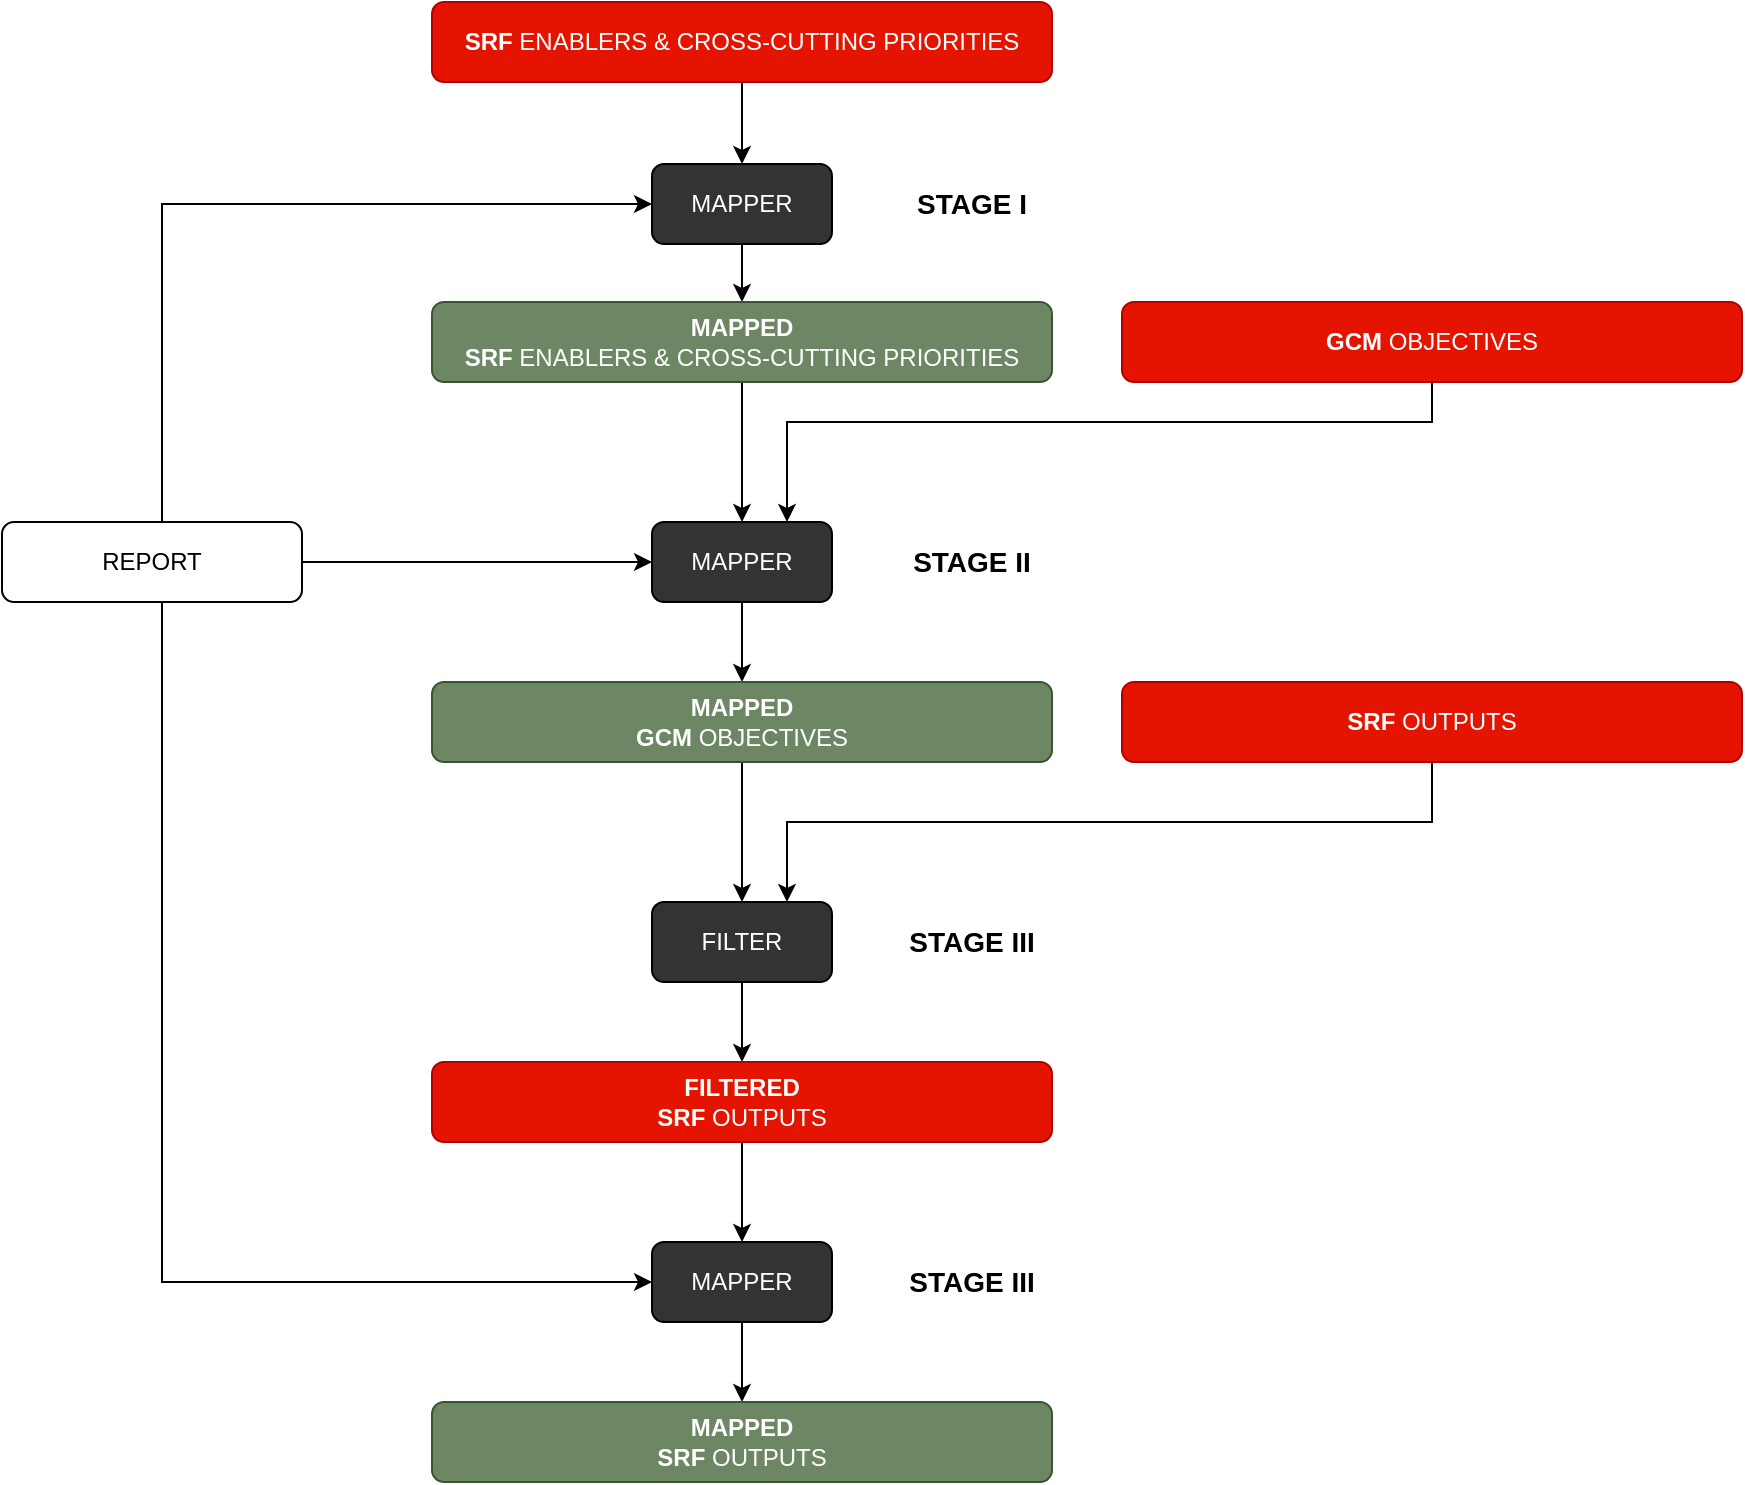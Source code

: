 <mxfile version="28.2.3">
  <diagram name="Page-1" id="ZD2e53hpPxt1llyhInkw">
    <mxGraphModel dx="946" dy="732" grid="1" gridSize="10" guides="1" tooltips="1" connect="1" arrows="1" fold="1" page="1" pageScale="1" pageWidth="827" pageHeight="1169" math="0" shadow="0">
      <root>
        <mxCell id="0" />
        <mxCell id="1" parent="0" />
        <mxCell id="49SL4o2bY1ENpGHKqDp4-5" value="&lt;b&gt;&lt;font style=&quot;font-size: 14px;&quot;&gt;STAGE I&lt;br&gt;&lt;/font&gt;&lt;/b&gt;" style="text;html=1;align=center;verticalAlign=middle;whiteSpace=wrap;rounded=0;" parent="1" vertex="1">
          <mxGeometry x="460" y="276" width="130" height="30" as="geometry" />
        </mxCell>
        <mxCell id="49SL4o2bY1ENpGHKqDp4-95" style="edgeStyle=orthogonalEdgeStyle;rounded=0;orthogonalLoop=1;jettySize=auto;html=1;" parent="1" source="49SL4o2bY1ENpGHKqDp4-30" target="49SL4o2bY1ENpGHKqDp4-94" edge="1">
          <mxGeometry relative="1" as="geometry" />
        </mxCell>
        <mxCell id="49SL4o2bY1ENpGHKqDp4-30" value="MAPPER" style="rounded=1;whiteSpace=wrap;html=1;fillColor=#333333;fontColor=#FFFFFF;" parent="1" vertex="1">
          <mxGeometry x="365" y="271" width="90" height="40" as="geometry" />
        </mxCell>
        <mxCell id="49SL4o2bY1ENpGHKqDp4-88" style="edgeStyle=orthogonalEdgeStyle;rounded=0;orthogonalLoop=1;jettySize=auto;html=1;entryX=0.5;entryY=0;entryDx=0;entryDy=0;" parent="1" source="49SL4o2bY1ENpGHKqDp4-48" target="49SL4o2bY1ENpGHKqDp4-30" edge="1">
          <mxGeometry relative="1" as="geometry" />
        </mxCell>
        <mxCell id="49SL4o2bY1ENpGHKqDp4-48" value="&lt;b&gt;SRF&lt;/b&gt; ENABLERS &amp;amp; CROSS-CUTTING PRIORITIES" style="rounded=1;whiteSpace=wrap;html=1;fillColor=#e51400;fontColor=#ffffff;strokeColor=#B20000;" parent="1" vertex="1">
          <mxGeometry x="255" y="190" width="310" height="40" as="geometry" />
        </mxCell>
        <mxCell id="49SL4o2bY1ENpGHKqDp4-102" style="edgeStyle=orthogonalEdgeStyle;rounded=0;orthogonalLoop=1;jettySize=auto;html=1;entryX=0.75;entryY=0;entryDx=0;entryDy=0;" parent="1" source="49SL4o2bY1ENpGHKqDp4-49" target="49SL4o2bY1ENpGHKqDp4-87" edge="1">
          <mxGeometry relative="1" as="geometry">
            <Array as="points">
              <mxPoint x="755" y="600" />
              <mxPoint x="433" y="600" />
            </Array>
          </mxGeometry>
        </mxCell>
        <mxCell id="49SL4o2bY1ENpGHKqDp4-49" value="&lt;b&gt;SRF &lt;/b&gt;OUTPUTS" style="rounded=1;whiteSpace=wrap;html=1;fillColor=#e51400;fontColor=#ffffff;strokeColor=#B20000;" parent="1" vertex="1">
          <mxGeometry x="600" y="530" width="310" height="40" as="geometry" />
        </mxCell>
        <mxCell id="49SL4o2bY1ENpGHKqDp4-97" style="edgeStyle=orthogonalEdgeStyle;rounded=0;orthogonalLoop=1;jettySize=auto;html=1;entryX=0.75;entryY=0;entryDx=0;entryDy=0;" parent="1" source="49SL4o2bY1ENpGHKqDp4-60" target="49SL4o2bY1ENpGHKqDp4-86" edge="1">
          <mxGeometry relative="1" as="geometry">
            <Array as="points">
              <mxPoint x="755" y="400" />
              <mxPoint x="433" y="400" />
            </Array>
          </mxGeometry>
        </mxCell>
        <mxCell id="49SL4o2bY1ENpGHKqDp4-60" value="&lt;b&gt;GCM &lt;/b&gt;OBJECTIVES" style="rounded=1;whiteSpace=wrap;html=1;fillColor=#e51400;fontColor=#ffffff;strokeColor=#B20000;" parent="1" vertex="1">
          <mxGeometry x="600" y="340" width="310" height="40" as="geometry" />
        </mxCell>
        <mxCell id="49SL4o2bY1ENpGHKqDp4-108" style="edgeStyle=orthogonalEdgeStyle;rounded=0;orthogonalLoop=1;jettySize=auto;html=1;entryX=0.5;entryY=0;entryDx=0;entryDy=0;" parent="1" source="49SL4o2bY1ENpGHKqDp4-85" target="49SL4o2bY1ENpGHKqDp4-107" edge="1">
          <mxGeometry relative="1" as="geometry" />
        </mxCell>
        <mxCell id="49SL4o2bY1ENpGHKqDp4-85" value="MAPPER" style="rounded=1;whiteSpace=wrap;html=1;fillColor=#333333;fontColor=#FFFFFF;" parent="1" vertex="1">
          <mxGeometry x="365" y="810" width="90" height="40" as="geometry" />
        </mxCell>
        <mxCell id="49SL4o2bY1ENpGHKqDp4-99" style="edgeStyle=orthogonalEdgeStyle;rounded=0;orthogonalLoop=1;jettySize=auto;html=1;" parent="1" source="49SL4o2bY1ENpGHKqDp4-86" target="49SL4o2bY1ENpGHKqDp4-98" edge="1">
          <mxGeometry relative="1" as="geometry" />
        </mxCell>
        <mxCell id="49SL4o2bY1ENpGHKqDp4-86" value="MAPPER" style="rounded=1;whiteSpace=wrap;html=1;fillColor=#333333;fontColor=#FFFFFF;" parent="1" vertex="1">
          <mxGeometry x="365" y="450" width="90" height="40" as="geometry" />
        </mxCell>
        <mxCell id="49SL4o2bY1ENpGHKqDp4-105" style="edgeStyle=orthogonalEdgeStyle;rounded=0;orthogonalLoop=1;jettySize=auto;html=1;entryX=0.5;entryY=0;entryDx=0;entryDy=0;" parent="1" source="49SL4o2bY1ENpGHKqDp4-87" target="49SL4o2bY1ENpGHKqDp4-103" edge="1">
          <mxGeometry relative="1" as="geometry" />
        </mxCell>
        <mxCell id="49SL4o2bY1ENpGHKqDp4-87" value="FILTER" style="rounded=1;whiteSpace=wrap;html=1;fillColor=#333333;fontColor=#FFFFFF;" parent="1" vertex="1">
          <mxGeometry x="365" y="640" width="90" height="40" as="geometry" />
        </mxCell>
        <mxCell id="49SL4o2bY1ENpGHKqDp4-109" style="edgeStyle=orthogonalEdgeStyle;rounded=0;orthogonalLoop=1;jettySize=auto;html=1;entryX=0;entryY=0.5;entryDx=0;entryDy=0;" parent="1" source="49SL4o2bY1ENpGHKqDp4-29" target="49SL4o2bY1ENpGHKqDp4-30" edge="1">
          <mxGeometry relative="1" as="geometry">
            <Array as="points">
              <mxPoint x="120" y="291" />
            </Array>
          </mxGeometry>
        </mxCell>
        <mxCell id="49SL4o2bY1ENpGHKqDp4-110" style="edgeStyle=orthogonalEdgeStyle;rounded=0;orthogonalLoop=1;jettySize=auto;html=1;exitX=0.75;exitY=0;exitDx=0;exitDy=0;entryX=0;entryY=0.5;entryDx=0;entryDy=0;" parent="1" source="49SL4o2bY1ENpGHKqDp4-29" target="49SL4o2bY1ENpGHKqDp4-86" edge="1">
          <mxGeometry relative="1" as="geometry">
            <Array as="points">
              <mxPoint x="153" y="470" />
            </Array>
          </mxGeometry>
        </mxCell>
        <mxCell id="49SL4o2bY1ENpGHKqDp4-111" style="edgeStyle=orthogonalEdgeStyle;rounded=0;orthogonalLoop=1;jettySize=auto;html=1;exitX=0.75;exitY=1;exitDx=0;exitDy=0;entryX=0;entryY=0.5;entryDx=0;entryDy=0;" parent="1" source="49SL4o2bY1ENpGHKqDp4-29" target="49SL4o2bY1ENpGHKqDp4-85" edge="1">
          <mxGeometry relative="1" as="geometry">
            <Array as="points">
              <mxPoint x="120" y="490" />
              <mxPoint x="120" y="830" />
            </Array>
          </mxGeometry>
        </mxCell>
        <mxCell id="49SL4o2bY1ENpGHKqDp4-29" value="REPORT" style="rounded=1;whiteSpace=wrap;html=1;" parent="1" vertex="1">
          <mxGeometry x="40" y="450" width="150" height="40" as="geometry" />
        </mxCell>
        <mxCell id="49SL4o2bY1ENpGHKqDp4-96" style="edgeStyle=orthogonalEdgeStyle;rounded=0;orthogonalLoop=1;jettySize=auto;html=1;entryX=0.5;entryY=0;entryDx=0;entryDy=0;" parent="1" source="49SL4o2bY1ENpGHKqDp4-94" target="49SL4o2bY1ENpGHKqDp4-86" edge="1">
          <mxGeometry relative="1" as="geometry" />
        </mxCell>
        <mxCell id="49SL4o2bY1ENpGHKqDp4-94" value="&lt;div&gt;&lt;b&gt;MAPPED&lt;/b&gt;&lt;/div&gt;&lt;b&gt;SRF&lt;/b&gt; ENABLERS &amp;amp; CROSS-CUTTING PRIORITIES" style="rounded=1;whiteSpace=wrap;html=1;fillColor=#6d8764;fontColor=#ffffff;strokeColor=#3A5431;" parent="1" vertex="1">
          <mxGeometry x="255" y="340" width="310" height="40" as="geometry" />
        </mxCell>
        <mxCell id="49SL4o2bY1ENpGHKqDp4-100" style="edgeStyle=orthogonalEdgeStyle;rounded=0;orthogonalLoop=1;jettySize=auto;html=1;" parent="1" source="49SL4o2bY1ENpGHKqDp4-98" target="49SL4o2bY1ENpGHKqDp4-87" edge="1">
          <mxGeometry relative="1" as="geometry" />
        </mxCell>
        <mxCell id="49SL4o2bY1ENpGHKqDp4-98" value="&lt;b&gt;MAPPED&lt;br&gt;GCM &lt;/b&gt;OBJECTIVES" style="rounded=1;whiteSpace=wrap;html=1;fillColor=#6d8764;fontColor=#ffffff;strokeColor=#3A5431;" parent="1" vertex="1">
          <mxGeometry x="255" y="530" width="310" height="40" as="geometry" />
        </mxCell>
        <mxCell id="49SL4o2bY1ENpGHKqDp4-106" style="edgeStyle=orthogonalEdgeStyle;rounded=0;orthogonalLoop=1;jettySize=auto;html=1;entryX=0.5;entryY=0;entryDx=0;entryDy=0;" parent="1" source="49SL4o2bY1ENpGHKqDp4-103" target="49SL4o2bY1ENpGHKqDp4-85" edge="1">
          <mxGeometry relative="1" as="geometry" />
        </mxCell>
        <mxCell id="49SL4o2bY1ENpGHKqDp4-103" value="&lt;b&gt;FILTERED&lt;/b&gt;&lt;div&gt;&lt;b&gt;SRF &lt;/b&gt;OUTPUTS&lt;/div&gt;" style="rounded=1;whiteSpace=wrap;html=1;fillColor=#e51400;fontColor=#ffffff;strokeColor=#B20000;" parent="1" vertex="1">
          <mxGeometry x="255" y="720" width="310" height="40" as="geometry" />
        </mxCell>
        <mxCell id="49SL4o2bY1ENpGHKqDp4-107" value="&lt;b&gt;MAPPED&lt;/b&gt;&lt;div&gt;&lt;b&gt;SRF &lt;/b&gt;OUTPUTS&lt;/div&gt;" style="rounded=1;whiteSpace=wrap;html=1;fillColor=#6d8764;fontColor=#ffffff;strokeColor=#3A5431;" parent="1" vertex="1">
          <mxGeometry x="255" y="890" width="310" height="40" as="geometry" />
        </mxCell>
        <mxCell id="49SL4o2bY1ENpGHKqDp4-113" value="&lt;b&gt;&lt;font style=&quot;font-size: 14px;&quot;&gt;STAGE II&lt;br&gt;&lt;/font&gt;&lt;/b&gt;" style="text;html=1;align=center;verticalAlign=middle;whiteSpace=wrap;rounded=0;" parent="1" vertex="1">
          <mxGeometry x="460" y="455" width="130" height="30" as="geometry" />
        </mxCell>
        <mxCell id="49SL4o2bY1ENpGHKqDp4-114" value="&lt;b&gt;&lt;font style=&quot;font-size: 14px;&quot;&gt;STAGE III&lt;br&gt;&lt;/font&gt;&lt;/b&gt;" style="text;html=1;align=center;verticalAlign=middle;whiteSpace=wrap;rounded=0;" parent="1" vertex="1">
          <mxGeometry x="460" y="645" width="130" height="30" as="geometry" />
        </mxCell>
        <mxCell id="49SL4o2bY1ENpGHKqDp4-117" value="&lt;b&gt;&lt;font style=&quot;font-size: 14px;&quot;&gt;STAGE III&lt;br&gt;&lt;/font&gt;&lt;/b&gt;" style="text;html=1;align=center;verticalAlign=middle;whiteSpace=wrap;rounded=0;" parent="1" vertex="1">
          <mxGeometry x="460" y="815" width="130" height="30" as="geometry" />
        </mxCell>
      </root>
    </mxGraphModel>
  </diagram>
</mxfile>
